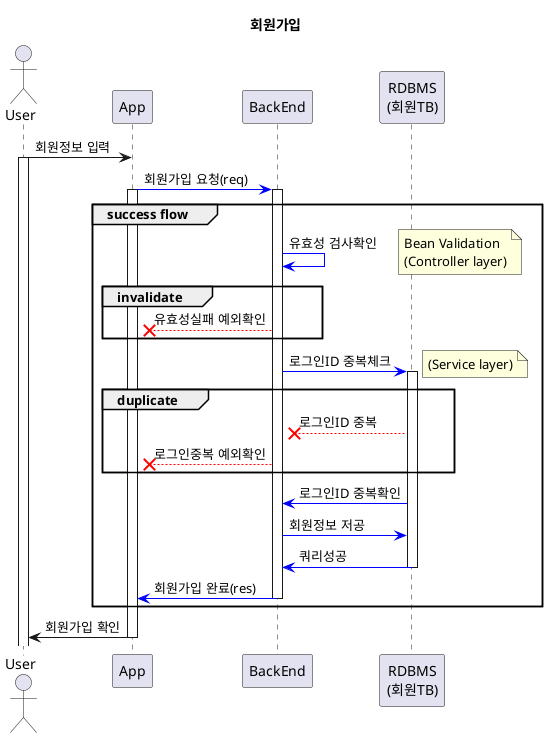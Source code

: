 @startuml
title 회원가입

actor "User" as user
participant "App" as app
participant "BackEnd" as backend
participant "RDBMS\n(회원TB)" as db


user -> app : 회원정보 입력
activate user

app -[#blue]> backend : 회원가입 요청(req)
activate app
group success flow
    activate backend
    backend -[#blue]> backend : 유효성 검사확인
    note right : Bean Validation\n(Controller layer)
        group invalidate
            backend --[#red]x app : 유효성실패 예외확인
        end

    backend -[#blue]> db : 로그인ID 중복체크
    note right : (Service layer)
    activate db
        group duplicate
            db --[#red]x backend : 로그인ID 중복
            backend --[#red]x app : 로그인중복 예외확인
        end
    db -[#blue]> backend : 로그인ID 중복확인
    backend -[#blue]> db : 회원정보 저공
    db -[#blue]> backend : 쿼리성공
    deactivate db
    backend -[#blue]> app : 회원가입 완료(res)
    deactivate backend
end
app -> user : 회원가입 확인
deactivate app
@enduml